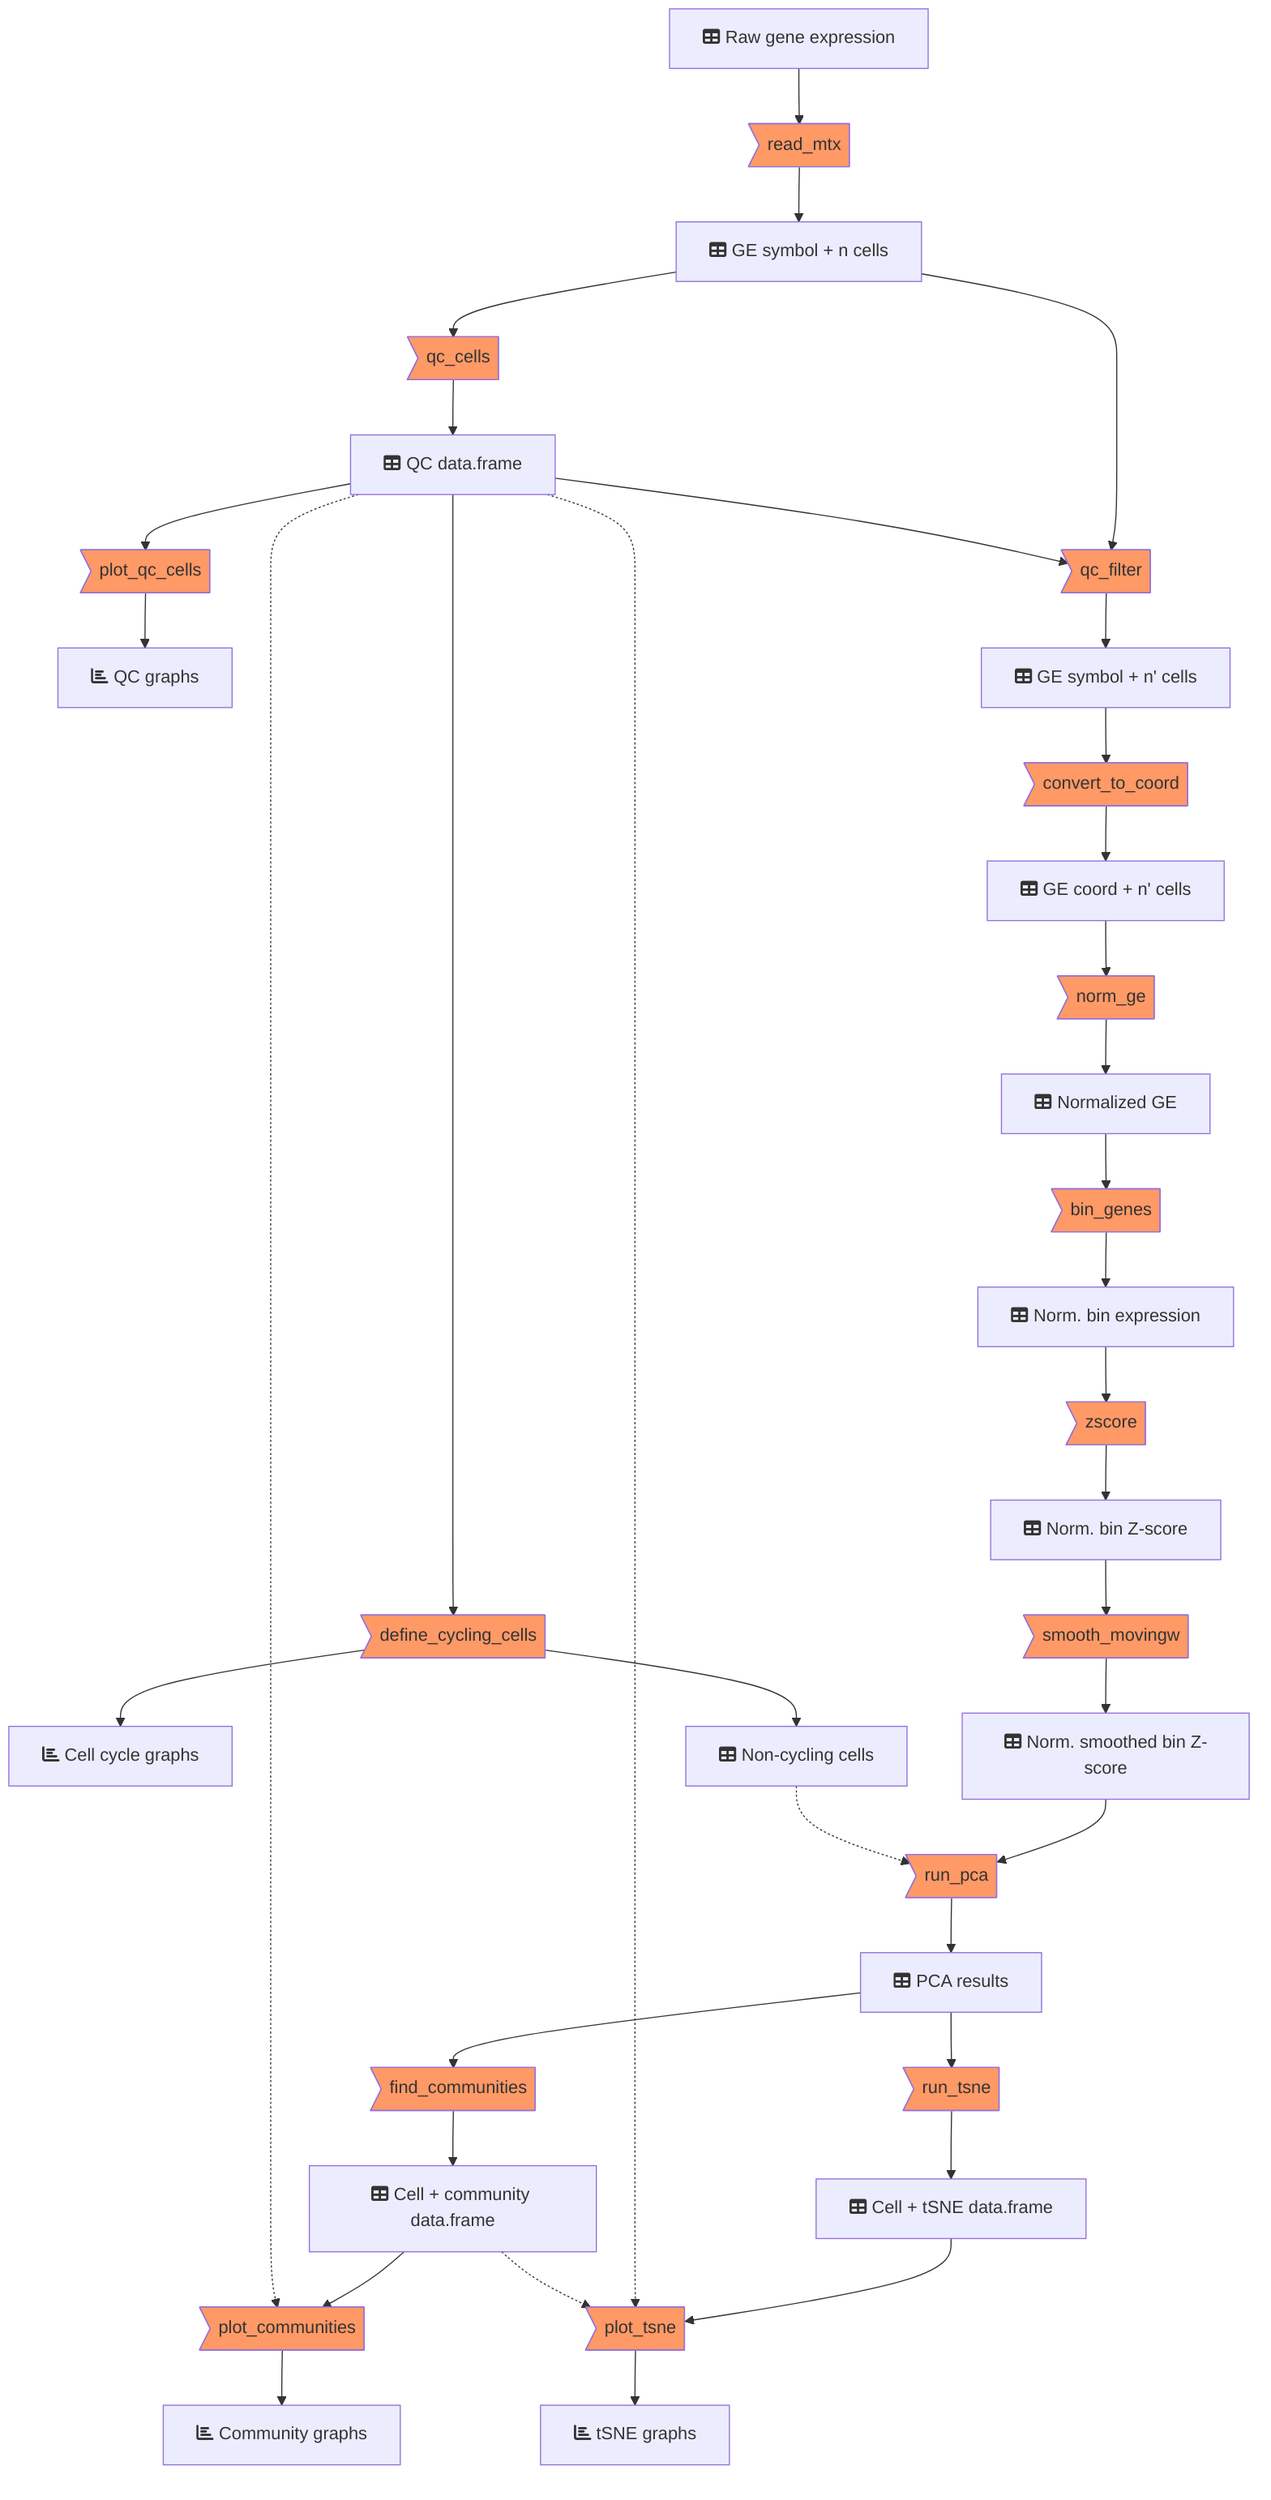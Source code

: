 graph TD
A[fa:fa-table Raw gene expression] --> B>read_mtx]
B --> C[fa:fa-table GE symbol + n cells]
C --> D>qc_cells]
D --> E[fa:fa-table QC data.frame]
E --> E1>plot_qc_cells]
E1 --> E2[fa:fa-chart-bar QC graphs]
E --> E3>define_cycling_cells]
E3 --> E4[fa:fa-chart-bar Cell cycle graphs]
E3 --> E5[fa:fa-table Non-cycling cells]
C --> F>qc_filter]
E --> F>qc_filter]
F --> G[fa:fa-table GE symbol + n' cells]
G --> H>convert_to_coord]
H --> I[fa:fa-table GE coord + n' cells]
I --> J>norm_ge]
J --> JJ[fa:fa-table Normalized GE]
JJ --> K>bin_genes]
K --> KK[fa:fa-table Norm. bin expression]
KK --> L>zscore]
L --> LL[fa:fa-table Norm. bin Z-score]
LL --> M>smooth_movingw]
M --> MM[fa:fa-table Norm. smoothed bin Z-score]
MM --> N>run_pca]
E5 -.-> N
N --> NN[fa:fa-table PCA results]
NN --> O>find_communities]
O --> OO[fa:fa-table Cell + community data.frame]
OO --> O2>plot_communities]
O2 --> O3[fa:fa-chart-bar Community graphs]
E -.-> O2
NN --> P>run_tsne]
P --> PP[fa:fa-table Cell + tSNE data.frame]
PP --> P2>plot_tsne]
P2 --> P3[fa:fa-chart-bar tSNE graphs]
E -.-> P2
OO -.-> P2

classDef orange fill:#f96;
class B,D,E1,E3,F,H,J,K,L,M,N,O,O2,P,P2 orange